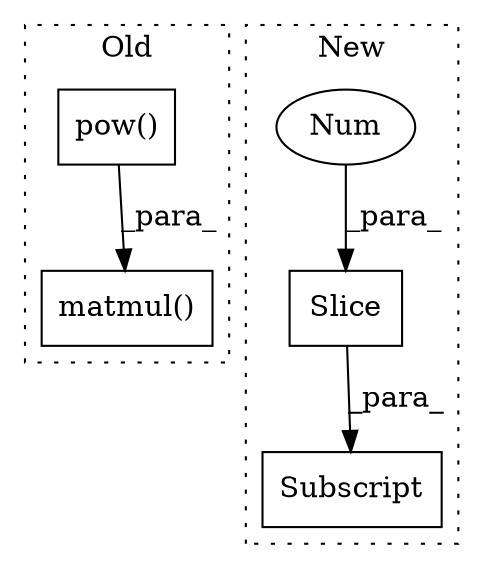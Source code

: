 digraph G {
subgraph cluster0 {
1 [label="pow()" a="75" s="4508,4525" l="7,1" shape="box"];
3 [label="matmul()" a="75" s="5524,5546" l="10,1" shape="box"];
label = "Old";
style="dotted";
}
subgraph cluster1 {
2 [label="Subscript" a="63" s="5179,0" l="22,0" shape="box"];
4 [label="Slice" a="80" s="5198" l="2" shape="box"];
5 [label="Num" a="76" s="5198" l="1" shape="ellipse"];
label = "New";
style="dotted";
}
1 -> 3 [label="_para_"];
4 -> 2 [label="_para_"];
5 -> 4 [label="_para_"];
}